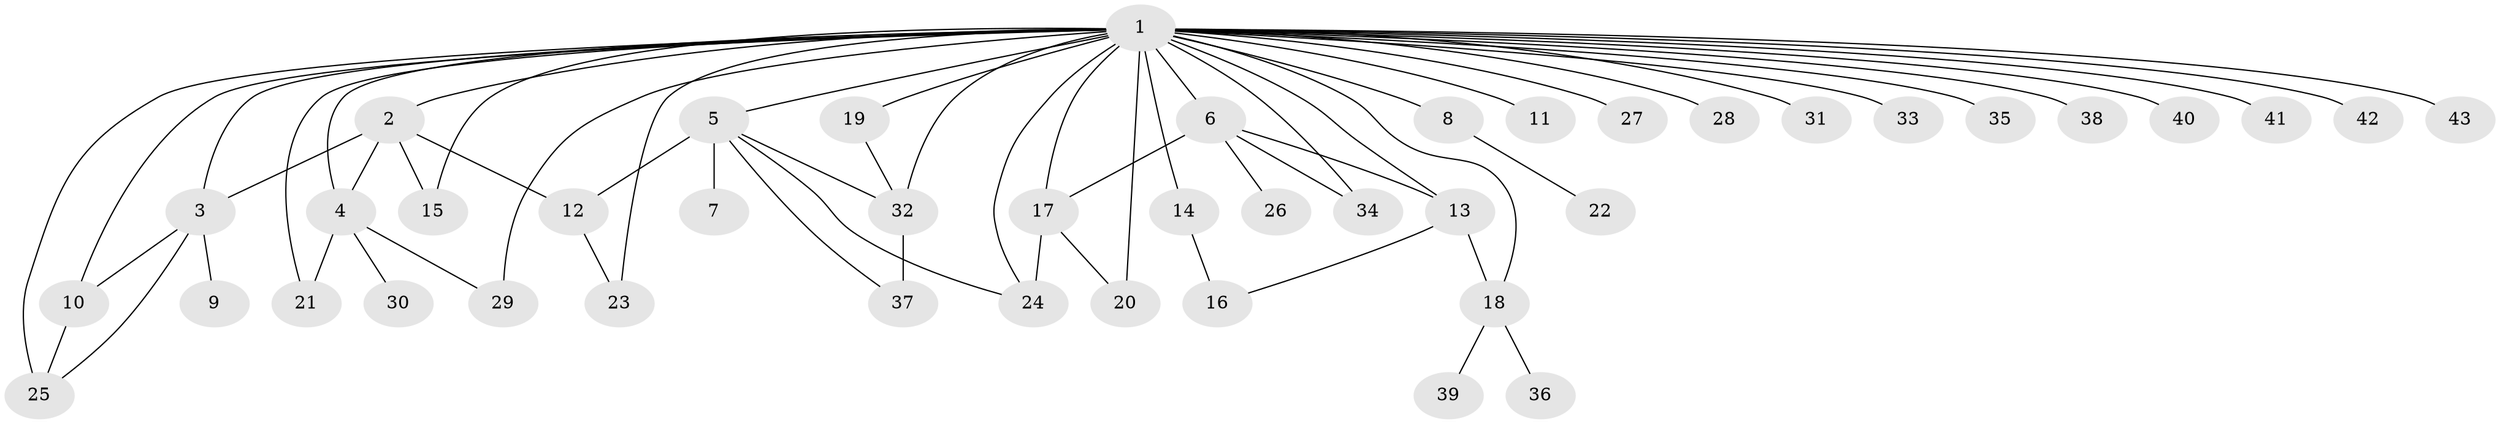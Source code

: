 // original degree distribution, {40: 0.011627906976744186, 7: 0.011627906976744186, 10: 0.011627906976744186, 6: 0.023255813953488372, 12: 0.011627906976744186, 1: 0.47674418604651164, 2: 0.2558139534883721, 3: 0.16279069767441862, 5: 0.011627906976744186, 9: 0.011627906976744186, 4: 0.011627906976744186}
// Generated by graph-tools (version 1.1) at 2025/35/03/09/25 02:35:21]
// undirected, 43 vertices, 63 edges
graph export_dot {
graph [start="1"]
  node [color=gray90,style=filled];
  1;
  2;
  3;
  4;
  5;
  6;
  7;
  8;
  9;
  10;
  11;
  12;
  13;
  14;
  15;
  16;
  17;
  18;
  19;
  20;
  21;
  22;
  23;
  24;
  25;
  26;
  27;
  28;
  29;
  30;
  31;
  32;
  33;
  34;
  35;
  36;
  37;
  38;
  39;
  40;
  41;
  42;
  43;
  1 -- 2 [weight=1.0];
  1 -- 3 [weight=1.0];
  1 -- 4 [weight=1.0];
  1 -- 5 [weight=1.0];
  1 -- 6 [weight=1.0];
  1 -- 8 [weight=1.0];
  1 -- 10 [weight=1.0];
  1 -- 11 [weight=1.0];
  1 -- 13 [weight=1.0];
  1 -- 14 [weight=1.0];
  1 -- 15 [weight=1.0];
  1 -- 17 [weight=1.0];
  1 -- 18 [weight=1.0];
  1 -- 19 [weight=1.0];
  1 -- 20 [weight=1.0];
  1 -- 21 [weight=1.0];
  1 -- 23 [weight=1.0];
  1 -- 24 [weight=1.0];
  1 -- 25 [weight=2.0];
  1 -- 27 [weight=1.0];
  1 -- 28 [weight=1.0];
  1 -- 29 [weight=2.0];
  1 -- 31 [weight=1.0];
  1 -- 32 [weight=1.0];
  1 -- 33 [weight=1.0];
  1 -- 34 [weight=2.0];
  1 -- 35 [weight=1.0];
  1 -- 38 [weight=1.0];
  1 -- 40 [weight=1.0];
  1 -- 41 [weight=1.0];
  1 -- 42 [weight=1.0];
  1 -- 43 [weight=1.0];
  2 -- 3 [weight=1.0];
  2 -- 4 [weight=1.0];
  2 -- 12 [weight=1.0];
  2 -- 15 [weight=2.0];
  3 -- 9 [weight=4.0];
  3 -- 10 [weight=1.0];
  3 -- 25 [weight=1.0];
  4 -- 21 [weight=1.0];
  4 -- 29 [weight=1.0];
  4 -- 30 [weight=1.0];
  5 -- 7 [weight=5.0];
  5 -- 12 [weight=1.0];
  5 -- 24 [weight=1.0];
  5 -- 32 [weight=1.0];
  5 -- 37 [weight=1.0];
  6 -- 13 [weight=1.0];
  6 -- 17 [weight=1.0];
  6 -- 26 [weight=1.0];
  6 -- 34 [weight=1.0];
  8 -- 22 [weight=1.0];
  10 -- 25 [weight=1.0];
  12 -- 23 [weight=1.0];
  13 -- 16 [weight=1.0];
  13 -- 18 [weight=1.0];
  14 -- 16 [weight=2.0];
  17 -- 20 [weight=1.0];
  17 -- 24 [weight=5.0];
  18 -- 36 [weight=1.0];
  18 -- 39 [weight=1.0];
  19 -- 32 [weight=1.0];
  32 -- 37 [weight=2.0];
}
